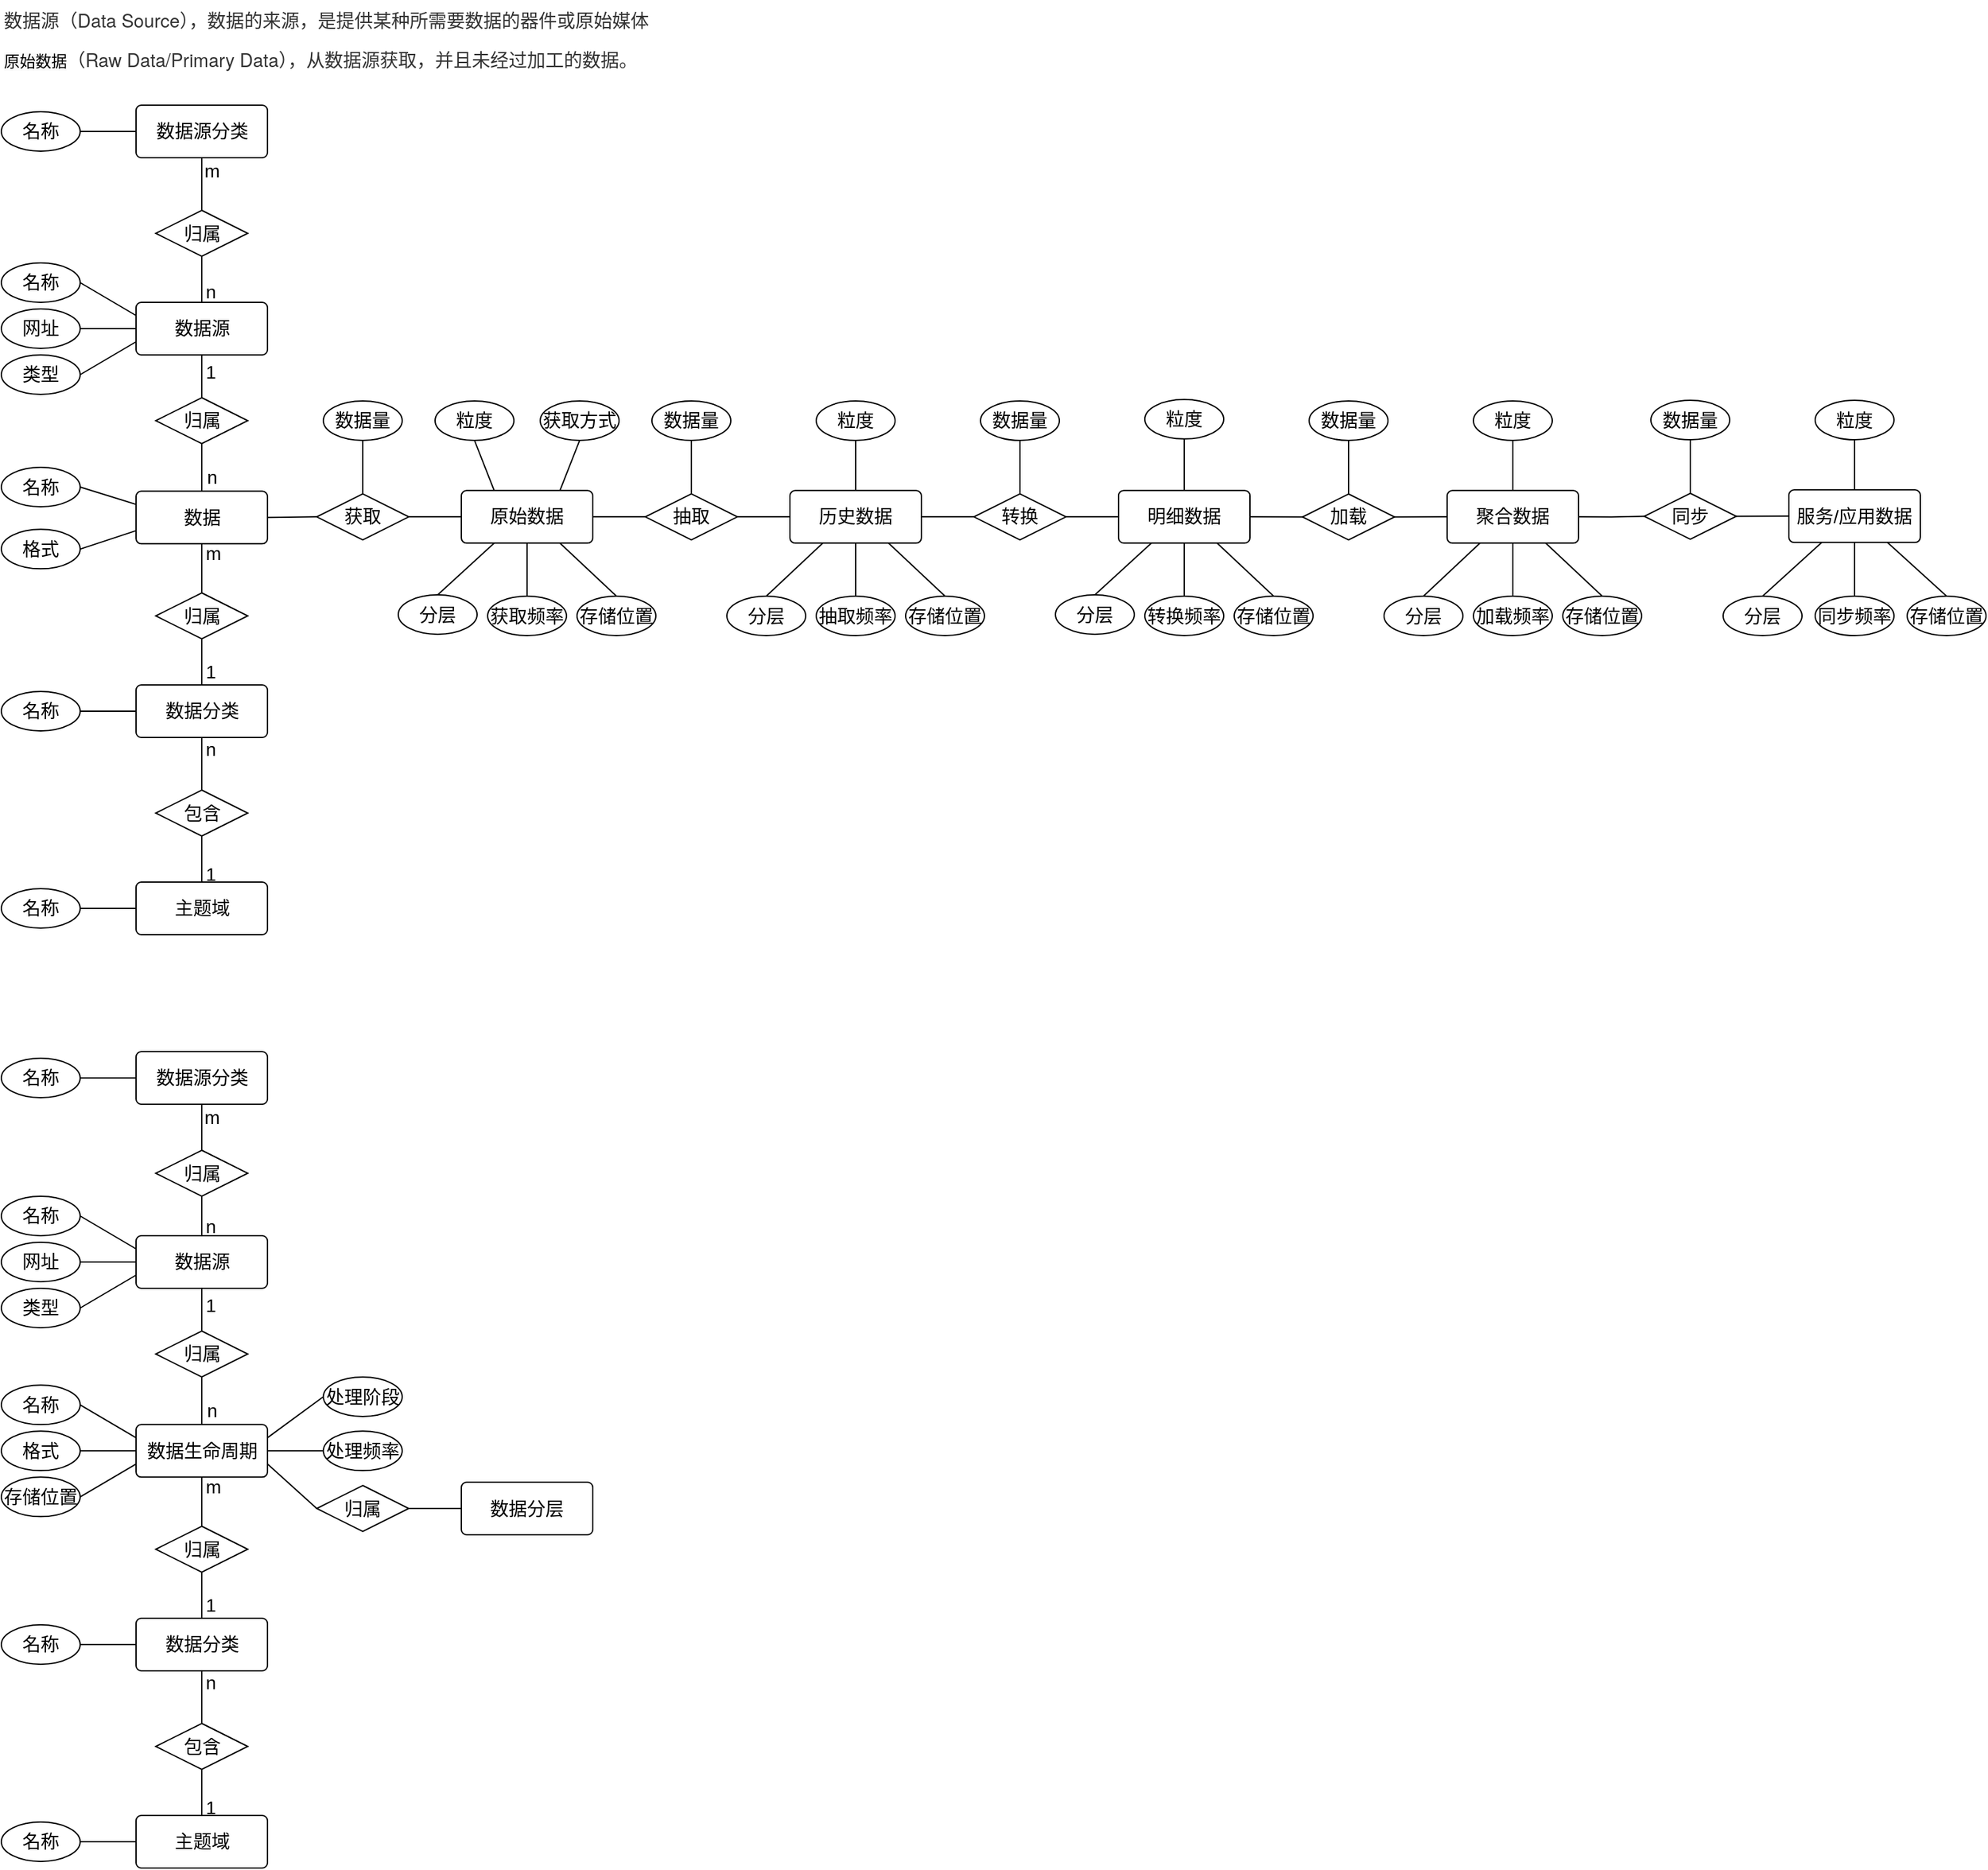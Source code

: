 <mxfile version="21.7.0" type="github">
  <diagram name="第 1 页" id="xS20llQHIGYEkxfeYoXw">
    <mxGraphModel dx="1213" dy="660" grid="1" gridSize="10" guides="1" tooltips="1" connect="1" arrows="1" fold="1" page="1" pageScale="1" pageWidth="827" pageHeight="1169" math="0" shadow="0">
      <root>
        <mxCell id="0" />
        <mxCell id="1" parent="0" />
        <mxCell id="eYtLX1sueXq6XXSOePco-15" value="&lt;div style=&quot;text-indent: 0px;&quot;&gt;&lt;span style=&quot;background-color: rgb(255, 255, 255); color: rgb(51, 51, 51); font-family: &amp;quot;Helvetica Neue&amp;quot;, Helvetica, Arial, &amp;quot;PingFang SC&amp;quot;, &amp;quot;Hiragino Sans GB&amp;quot;, &amp;quot;Microsoft YaHei&amp;quot;, &amp;quot;WenQuanYi Micro Hei&amp;quot;, sans-serif, font-extend; font-size: 14px; text-indent: 28px;&quot;&gt;数据源（Data Source），数据的来源，是提供某种所需要数据的器件或原始媒体&lt;/span&gt;&lt;/div&gt;" style="text;html=1;align=left;verticalAlign=middle;resizable=0;points=[];autosize=1;strokeColor=none;fillColor=none;" parent="1" vertex="1">
          <mxGeometry x="10" y="20" width="520" height="30" as="geometry" />
        </mxCell>
        <mxCell id="eYtLX1sueXq6XXSOePco-158" value="数据源分类" style="rounded=1;arcSize=10;whiteSpace=wrap;html=1;align=center;fontSize=14;" parent="1" vertex="1">
          <mxGeometry x="112.5" y="100" width="100" height="40" as="geometry" />
        </mxCell>
        <mxCell id="eYtLX1sueXq6XXSOePco-214" style="rounded=0;orthogonalLoop=1;jettySize=auto;html=1;exitX=0.5;exitY=1;exitDx=0;exitDy=0;entryX=0.5;entryY=0;entryDx=0;entryDy=0;endArrow=none;endFill=0;fontSize=14;" parent="1" source="eYtLX1sueXq6XXSOePco-168" target="eYtLX1sueXq6XXSOePco-213" edge="1">
          <mxGeometry relative="1" as="geometry" />
        </mxCell>
        <mxCell id="gx6p3o4MY4u04sLQPve0-1" value="m" style="edgeLabel;html=1;align=center;verticalAlign=middle;resizable=0;points=[];fontSize=14;" parent="eYtLX1sueXq6XXSOePco-214" vertex="1" connectable="0">
          <mxGeometry x="-0.563" y="1" relative="1" as="geometry">
            <mxPoint x="7" y="-1" as="offset" />
          </mxGeometry>
        </mxCell>
        <mxCell id="SpvelTxBawjxUC9liyV8-4" style="rounded=0;orthogonalLoop=1;jettySize=auto;html=1;exitX=1;exitY=0.5;exitDx=0;exitDy=0;endArrow=none;endFill=0;entryX=0;entryY=0.5;entryDx=0;entryDy=0;fontSize=14;" edge="1" parent="1" source="eYtLX1sueXq6XXSOePco-168" target="SpvelTxBawjxUC9liyV8-5">
          <mxGeometry relative="1" as="geometry">
            <mxPoint x="262.5" y="376.17" as="targetPoint" />
          </mxGeometry>
        </mxCell>
        <mxCell id="eYtLX1sueXq6XXSOePco-168" value="数据" style="rounded=1;arcSize=10;whiteSpace=wrap;html=1;align=center;fontSize=14;" parent="1" vertex="1">
          <mxGeometry x="112.5" y="393.67" width="100" height="40" as="geometry" />
        </mxCell>
        <mxCell id="SpvelTxBawjxUC9liyV8-2" style="rounded=0;orthogonalLoop=1;jettySize=auto;html=1;exitX=1;exitY=0.5;exitDx=0;exitDy=0;entryX=0;entryY=0.25;entryDx=0;entryDy=0;endArrow=none;endFill=0;fontSize=14;" edge="1" parent="1" source="eYtLX1sueXq6XXSOePco-169" target="eYtLX1sueXq6XXSOePco-168">
          <mxGeometry relative="1" as="geometry" />
        </mxCell>
        <mxCell id="eYtLX1sueXq6XXSOePco-169" value="名称" style="ellipse;whiteSpace=wrap;html=1;align=center;fontSize=14;" parent="1" vertex="1">
          <mxGeometry x="10" y="375.5" width="60" height="30" as="geometry" />
        </mxCell>
        <mxCell id="SpvelTxBawjxUC9liyV8-1" style="rounded=0;orthogonalLoop=1;jettySize=auto;html=1;exitX=1;exitY=0.5;exitDx=0;exitDy=0;entryX=0;entryY=0.75;entryDx=0;entryDy=0;endArrow=none;endFill=0;fontSize=14;" edge="1" parent="1" source="eYtLX1sueXq6XXSOePco-170" target="eYtLX1sueXq6XXSOePco-168">
          <mxGeometry relative="1" as="geometry" />
        </mxCell>
        <mxCell id="eYtLX1sueXq6XXSOePco-170" value="格式" style="ellipse;whiteSpace=wrap;html=1;align=center;fontSize=14;" parent="1" vertex="1">
          <mxGeometry x="10" y="422.67" width="60" height="30" as="geometry" />
        </mxCell>
        <mxCell id="eYtLX1sueXq6XXSOePco-184" value="&lt;div style=&quot;text-indent: 0px;&quot;&gt;&lt;span style=&quot;text-indent: 28px; font-size: 12px; background-color: rgb(251, 251, 251);&quot;&gt;原始数据&lt;/span&gt;&lt;span style=&quot;background-color: rgb(255, 255, 255); color: rgb(51, 51, 51); font-family: &amp;quot;Helvetica Neue&amp;quot;, Helvetica, Arial, &amp;quot;PingFang SC&amp;quot;, &amp;quot;Hiragino Sans GB&amp;quot;, &amp;quot;Microsoft YaHei&amp;quot;, &amp;quot;WenQuanYi Micro Hei&amp;quot;, sans-serif, font-extend; font-size: 14px; text-indent: 28px;&quot;&gt;（Raw Data/Primary Data），从数据源获取，并且未经过加工的数据。&lt;/span&gt;&lt;/div&gt;" style="text;html=1;align=left;verticalAlign=middle;resizable=0;points=[];autosize=1;strokeColor=none;fillColor=none;" parent="1" vertex="1">
          <mxGeometry x="10" y="50" width="510" height="30" as="geometry" />
        </mxCell>
        <mxCell id="eYtLX1sueXq6XXSOePco-212" style="rounded=0;orthogonalLoop=1;jettySize=auto;html=1;exitX=0.5;exitY=1;exitDx=0;exitDy=0;endArrow=none;endFill=0;fontSize=14;" parent="1" source="eYtLX1sueXq6XXSOePco-201" target="eYtLX1sueXq6XXSOePco-168" edge="1">
          <mxGeometry relative="1" as="geometry" />
        </mxCell>
        <mxCell id="eYtLX1sueXq6XXSOePco-229" value="n" style="edgeLabel;html=1;align=center;verticalAlign=middle;resizable=0;points=[];fontSize=14;" parent="eYtLX1sueXq6XXSOePco-212" vertex="1" connectable="0">
          <mxGeometry x="0.512" y="2" relative="1" as="geometry">
            <mxPoint x="5" y="-2" as="offset" />
          </mxGeometry>
        </mxCell>
        <mxCell id="eYtLX1sueXq6XXSOePco-201" value="归属" style="shape=rhombus;perimeter=rhombusPerimeter;whiteSpace=wrap;html=1;align=center;fontSize=14;" parent="1" vertex="1">
          <mxGeometry x="127.5" y="322.5" width="70" height="35" as="geometry" />
        </mxCell>
        <mxCell id="eYtLX1sueXq6XXSOePco-211" style="rounded=0;orthogonalLoop=1;jettySize=auto;html=1;exitX=0.5;exitY=1;exitDx=0;exitDy=0;entryX=0.5;entryY=0;entryDx=0;entryDy=0;endArrow=none;endFill=0;fontSize=14;" parent="1" source="eYtLX1sueXq6XXSOePco-204" target="eYtLX1sueXq6XXSOePco-201" edge="1">
          <mxGeometry relative="1" as="geometry" />
        </mxCell>
        <mxCell id="eYtLX1sueXq6XXSOePco-227" value="1" style="edgeLabel;html=1;align=center;verticalAlign=middle;resizable=0;points=[];fontSize=14;" parent="eYtLX1sueXq6XXSOePco-211" vertex="1" connectable="0">
          <mxGeometry x="-0.706" y="1" relative="1" as="geometry">
            <mxPoint x="5" y="8" as="offset" />
          </mxGeometry>
        </mxCell>
        <mxCell id="SpvelTxBawjxUC9liyV8-14" style="rounded=0;orthogonalLoop=1;jettySize=auto;html=1;exitX=0.5;exitY=0;exitDx=0;exitDy=0;entryX=0.5;entryY=1;entryDx=0;entryDy=0;endArrow=none;endFill=0;fontSize=14;" edge="1" parent="1" source="eYtLX1sueXq6XXSOePco-204" target="gx6p3o4MY4u04sLQPve0-5">
          <mxGeometry relative="1" as="geometry" />
        </mxCell>
        <mxCell id="SpvelTxBawjxUC9liyV8-20" value="n" style="edgeLabel;html=1;align=center;verticalAlign=middle;resizable=0;points=[];fontSize=14;" vertex="1" connectable="0" parent="SpvelTxBawjxUC9liyV8-14">
          <mxGeometry x="-0.465" relative="1" as="geometry">
            <mxPoint x="6" y="1" as="offset" />
          </mxGeometry>
        </mxCell>
        <mxCell id="eYtLX1sueXq6XXSOePco-204" value="数据源" style="rounded=1;arcSize=10;whiteSpace=wrap;html=1;align=center;fontSize=14;" parent="1" vertex="1">
          <mxGeometry x="112.5" y="250.0" width="100" height="40" as="geometry" />
        </mxCell>
        <mxCell id="SpvelTxBawjxUC9liyV8-13" style="rounded=0;orthogonalLoop=1;jettySize=auto;html=1;exitX=1;exitY=0.5;exitDx=0;exitDy=0;entryX=0;entryY=0.75;entryDx=0;entryDy=0;endArrow=none;endFill=0;fontSize=14;" edge="1" parent="1" source="eYtLX1sueXq6XXSOePco-205" target="eYtLX1sueXq6XXSOePco-204">
          <mxGeometry relative="1" as="geometry" />
        </mxCell>
        <mxCell id="eYtLX1sueXq6XXSOePco-205" value="类型" style="ellipse;whiteSpace=wrap;html=1;align=center;fontSize=14;" parent="1" vertex="1">
          <mxGeometry x="10" y="290" width="60" height="30" as="geometry" />
        </mxCell>
        <mxCell id="SpvelTxBawjxUC9liyV8-11" style="rounded=0;orthogonalLoop=1;jettySize=auto;html=1;exitX=1;exitY=0.5;exitDx=0;exitDy=0;entryX=0;entryY=0.5;entryDx=0;entryDy=0;endArrow=none;endFill=0;fontSize=14;" edge="1" parent="1" source="eYtLX1sueXq6XXSOePco-206" target="eYtLX1sueXq6XXSOePco-204">
          <mxGeometry relative="1" as="geometry" />
        </mxCell>
        <mxCell id="eYtLX1sueXq6XXSOePco-206" value="网址" style="ellipse;whiteSpace=wrap;html=1;align=center;fontSize=14;" parent="1" vertex="1">
          <mxGeometry x="10" y="255" width="60" height="30" as="geometry" />
        </mxCell>
        <mxCell id="SpvelTxBawjxUC9liyV8-12" style="rounded=0;orthogonalLoop=1;jettySize=auto;html=1;exitX=1;exitY=0.5;exitDx=0;exitDy=0;entryX=0;entryY=0.25;entryDx=0;entryDy=0;endArrow=none;endFill=0;fontSize=14;" edge="1" parent="1" source="eYtLX1sueXq6XXSOePco-207" target="eYtLX1sueXq6XXSOePco-204">
          <mxGeometry relative="1" as="geometry" />
        </mxCell>
        <mxCell id="eYtLX1sueXq6XXSOePco-207" value="名称" style="ellipse;whiteSpace=wrap;html=1;align=center;fontSize=14;" parent="1" vertex="1">
          <mxGeometry x="10" y="220" width="60" height="30" as="geometry" />
        </mxCell>
        <mxCell id="eYtLX1sueXq6XXSOePco-218" style="rounded=0;orthogonalLoop=1;jettySize=auto;html=1;exitX=0.5;exitY=1;exitDx=0;exitDy=0;entryX=0.5;entryY=0;entryDx=0;entryDy=0;endArrow=none;endFill=0;fontSize=14;" parent="1" source="eYtLX1sueXq6XXSOePco-213" target="eYtLX1sueXq6XXSOePco-216" edge="1">
          <mxGeometry relative="1" as="geometry" />
        </mxCell>
        <mxCell id="gx6p3o4MY4u04sLQPve0-2" value="1" style="edgeLabel;html=1;align=center;verticalAlign=middle;resizable=0;points=[];fontSize=14;" parent="eYtLX1sueXq6XXSOePco-218" vertex="1" connectable="0">
          <mxGeometry x="0.426" y="2" relative="1" as="geometry">
            <mxPoint x="4" as="offset" />
          </mxGeometry>
        </mxCell>
        <mxCell id="eYtLX1sueXq6XXSOePco-213" value="归属" style="shape=rhombus;perimeter=rhombusPerimeter;whiteSpace=wrap;html=1;align=center;fontSize=14;" parent="1" vertex="1">
          <mxGeometry x="127.5" y="471" width="70" height="35" as="geometry" />
        </mxCell>
        <mxCell id="eYtLX1sueXq6XXSOePco-220" style="rounded=0;orthogonalLoop=1;jettySize=auto;html=1;exitX=0.5;exitY=1;exitDx=0;exitDy=0;entryX=0.5;entryY=0;entryDx=0;entryDy=0;endArrow=none;endFill=0;fontSize=14;" parent="1" source="eYtLX1sueXq6XXSOePco-216" target="eYtLX1sueXq6XXSOePco-219" edge="1">
          <mxGeometry relative="1" as="geometry" />
        </mxCell>
        <mxCell id="gx6p3o4MY4u04sLQPve0-3" value="n" style="edgeLabel;html=1;align=center;verticalAlign=middle;resizable=0;points=[];fontSize=14;" parent="eYtLX1sueXq6XXSOePco-220" vertex="1" connectable="0">
          <mxGeometry x="-0.564" y="1" relative="1" as="geometry">
            <mxPoint x="5" as="offset" />
          </mxGeometry>
        </mxCell>
        <mxCell id="SpvelTxBawjxUC9liyV8-9" style="rounded=0;orthogonalLoop=1;jettySize=auto;html=1;exitX=0;exitY=0.5;exitDx=0;exitDy=0;entryX=1;entryY=0.5;entryDx=0;entryDy=0;endArrow=none;endFill=0;fontSize=14;" edge="1" parent="1" source="eYtLX1sueXq6XXSOePco-216" target="eYtLX1sueXq6XXSOePco-217">
          <mxGeometry relative="1" as="geometry" />
        </mxCell>
        <mxCell id="eYtLX1sueXq6XXSOePco-216" value="数据分类" style="rounded=1;arcSize=10;whiteSpace=wrap;html=1;align=center;fontSize=14;" parent="1" vertex="1">
          <mxGeometry x="112.5" y="541" width="100" height="40" as="geometry" />
        </mxCell>
        <mxCell id="eYtLX1sueXq6XXSOePco-217" value="名称" style="ellipse;whiteSpace=wrap;html=1;align=center;fontSize=14;" parent="1" vertex="1">
          <mxGeometry x="10" y="546" width="60" height="30" as="geometry" />
        </mxCell>
        <mxCell id="eYtLX1sueXq6XXSOePco-223" style="rounded=0;orthogonalLoop=1;jettySize=auto;html=1;exitX=0.5;exitY=1;exitDx=0;exitDy=0;entryX=0.5;entryY=0;entryDx=0;entryDy=0;endArrow=none;endFill=0;fontSize=14;" parent="1" source="eYtLX1sueXq6XXSOePco-219" target="eYtLX1sueXq6XXSOePco-222" edge="1">
          <mxGeometry relative="1" as="geometry" />
        </mxCell>
        <mxCell id="gx6p3o4MY4u04sLQPve0-4" value="1" style="edgeLabel;html=1;align=center;verticalAlign=middle;resizable=0;points=[];fontSize=14;" parent="eYtLX1sueXq6XXSOePco-223" vertex="1" connectable="0">
          <mxGeometry x="0.559" y="1" relative="1" as="geometry">
            <mxPoint x="5" y="1" as="offset" />
          </mxGeometry>
        </mxCell>
        <mxCell id="eYtLX1sueXq6XXSOePco-219" value="包含" style="shape=rhombus;perimeter=rhombusPerimeter;whiteSpace=wrap;html=1;align=center;fontSize=14;" parent="1" vertex="1">
          <mxGeometry x="127.5" y="621" width="70" height="35" as="geometry" />
        </mxCell>
        <mxCell id="SpvelTxBawjxUC9liyV8-10" style="rounded=0;orthogonalLoop=1;jettySize=auto;html=1;exitX=0;exitY=0.5;exitDx=0;exitDy=0;entryX=1;entryY=0.5;entryDx=0;entryDy=0;endArrow=none;endFill=0;fontSize=14;" edge="1" parent="1" source="eYtLX1sueXq6XXSOePco-222" target="eYtLX1sueXq6XXSOePco-224">
          <mxGeometry relative="1" as="geometry" />
        </mxCell>
        <mxCell id="eYtLX1sueXq6XXSOePco-222" value="主题域" style="rounded=1;arcSize=10;whiteSpace=wrap;html=1;align=center;fontSize=14;" parent="1" vertex="1">
          <mxGeometry x="112.5" y="691" width="100" height="40" as="geometry" />
        </mxCell>
        <mxCell id="eYtLX1sueXq6XXSOePco-224" value="名称" style="ellipse;whiteSpace=wrap;html=1;align=center;fontSize=14;" parent="1" vertex="1">
          <mxGeometry x="10" y="696" width="60" height="30" as="geometry" />
        </mxCell>
        <mxCell id="SpvelTxBawjxUC9liyV8-15" style="rounded=0;orthogonalLoop=1;jettySize=auto;html=1;exitX=0.5;exitY=0;exitDx=0;exitDy=0;entryX=0.5;entryY=1;entryDx=0;entryDy=0;endArrow=none;endFill=0;fontSize=14;" edge="1" parent="1" source="gx6p3o4MY4u04sLQPve0-5" target="eYtLX1sueXq6XXSOePco-158">
          <mxGeometry relative="1" as="geometry" />
        </mxCell>
        <mxCell id="SpvelTxBawjxUC9liyV8-21" value="m" style="edgeLabel;html=1;align=center;verticalAlign=middle;resizable=0;points=[];fontSize=14;" vertex="1" connectable="0" parent="SpvelTxBawjxUC9liyV8-15">
          <mxGeometry x="0.818" y="-1" relative="1" as="geometry">
            <mxPoint x="6" y="6" as="offset" />
          </mxGeometry>
        </mxCell>
        <mxCell id="gx6p3o4MY4u04sLQPve0-5" value="归属" style="shape=rhombus;perimeter=rhombusPerimeter;whiteSpace=wrap;html=1;align=center;fontSize=14;" parent="1" vertex="1">
          <mxGeometry x="127.5" y="180" width="70" height="35" as="geometry" />
        </mxCell>
        <mxCell id="SpvelTxBawjxUC9liyV8-16" style="rounded=0;orthogonalLoop=1;jettySize=auto;html=1;exitX=1;exitY=0.5;exitDx=0;exitDy=0;entryX=0;entryY=0.5;entryDx=0;entryDy=0;endArrow=none;endFill=0;fontSize=14;" edge="1" parent="1" source="gx6p3o4MY4u04sLQPve0-9" target="eYtLX1sueXq6XXSOePco-158">
          <mxGeometry relative="1" as="geometry" />
        </mxCell>
        <mxCell id="gx6p3o4MY4u04sLQPve0-9" value="名称" style="ellipse;whiteSpace=wrap;html=1;align=center;fontSize=14;" parent="1" vertex="1">
          <mxGeometry x="10" y="105" width="60" height="30" as="geometry" />
        </mxCell>
        <mxCell id="SpvelTxBawjxUC9liyV8-8" style="rounded=0;orthogonalLoop=1;jettySize=auto;html=1;exitX=1;exitY=0.5;exitDx=0;exitDy=0;entryX=0;entryY=0.5;entryDx=0;entryDy=0;endArrow=none;endFill=0;fontSize=14;" edge="1" parent="1" source="SpvelTxBawjxUC9liyV8-5" target="SpvelTxBawjxUC9liyV8-7">
          <mxGeometry relative="1" as="geometry" />
        </mxCell>
        <mxCell id="SpvelTxBawjxUC9liyV8-24" style="rounded=0;orthogonalLoop=1;jettySize=auto;html=1;exitX=0.5;exitY=0;exitDx=0;exitDy=0;entryX=0.5;entryY=1;entryDx=0;entryDy=0;endArrow=none;endFill=0;fontSize=14;" edge="1" parent="1" source="SpvelTxBawjxUC9liyV8-5" target="SpvelTxBawjxUC9liyV8-23">
          <mxGeometry relative="1" as="geometry" />
        </mxCell>
        <mxCell id="SpvelTxBawjxUC9liyV8-5" value="获取" style="shape=rhombus;perimeter=rhombusPerimeter;whiteSpace=wrap;html=1;align=center;fontSize=14;" vertex="1" parent="1">
          <mxGeometry x="250" y="395.67" width="70" height="35" as="geometry" />
        </mxCell>
        <mxCell id="SpvelTxBawjxUC9liyV8-26" style="rounded=0;orthogonalLoop=1;jettySize=auto;html=1;exitX=0.25;exitY=0;exitDx=0;exitDy=0;entryX=0.5;entryY=1;entryDx=0;entryDy=0;endArrow=none;endFill=0;fontSize=14;" edge="1" parent="1" source="SpvelTxBawjxUC9liyV8-7" target="SpvelTxBawjxUC9liyV8-25">
          <mxGeometry relative="1" as="geometry" />
        </mxCell>
        <mxCell id="SpvelTxBawjxUC9liyV8-28" style="rounded=0;orthogonalLoop=1;jettySize=auto;html=1;exitX=0.25;exitY=1;exitDx=0;exitDy=0;entryX=0.5;entryY=0;entryDx=0;entryDy=0;endArrow=none;endFill=0;fontSize=14;" edge="1" parent="1" source="SpvelTxBawjxUC9liyV8-7" target="SpvelTxBawjxUC9liyV8-27">
          <mxGeometry relative="1" as="geometry" />
        </mxCell>
        <mxCell id="SpvelTxBawjxUC9liyV8-30" style="rounded=0;orthogonalLoop=1;jettySize=auto;html=1;exitX=0.75;exitY=1;exitDx=0;exitDy=0;entryX=0.5;entryY=0;entryDx=0;entryDy=0;endArrow=none;endFill=0;fontSize=14;" edge="1" parent="1" source="SpvelTxBawjxUC9liyV8-7" target="SpvelTxBawjxUC9liyV8-29">
          <mxGeometry relative="1" as="geometry" />
        </mxCell>
        <mxCell id="SpvelTxBawjxUC9liyV8-36" style="rounded=0;orthogonalLoop=1;jettySize=auto;html=1;exitX=1;exitY=0.5;exitDx=0;exitDy=0;entryX=0;entryY=0.5;entryDx=0;entryDy=0;endArrow=none;endFill=0;" edge="1" parent="1" source="SpvelTxBawjxUC9liyV8-7" target="SpvelTxBawjxUC9liyV8-35">
          <mxGeometry relative="1" as="geometry" />
        </mxCell>
        <mxCell id="SpvelTxBawjxUC9liyV8-140" style="edgeStyle=orthogonalEdgeStyle;rounded=0;orthogonalLoop=1;jettySize=auto;html=1;exitX=0.5;exitY=1;exitDx=0;exitDy=0;entryX=0.5;entryY=0;entryDx=0;entryDy=0;endArrow=none;endFill=0;" edge="1" parent="1" source="SpvelTxBawjxUC9liyV8-7" target="SpvelTxBawjxUC9liyV8-139">
          <mxGeometry relative="1" as="geometry" />
        </mxCell>
        <mxCell id="SpvelTxBawjxUC9liyV8-7" value="原始数据" style="rounded=1;arcSize=10;whiteSpace=wrap;html=1;align=center;fontSize=14;" vertex="1" parent="1">
          <mxGeometry x="360" y="393.17" width="100" height="40" as="geometry" />
        </mxCell>
        <mxCell id="SpvelTxBawjxUC9liyV8-23" value="数据量" style="ellipse;whiteSpace=wrap;html=1;align=center;fontSize=14;" vertex="1" parent="1">
          <mxGeometry x="255" y="325" width="60" height="30" as="geometry" />
        </mxCell>
        <mxCell id="SpvelTxBawjxUC9liyV8-25" value="粒度" style="ellipse;whiteSpace=wrap;html=1;align=center;fontSize=14;" vertex="1" parent="1">
          <mxGeometry x="340" y="325" width="60" height="30" as="geometry" />
        </mxCell>
        <mxCell id="SpvelTxBawjxUC9liyV8-27" value="分层" style="ellipse;whiteSpace=wrap;html=1;align=center;fontSize=14;" vertex="1" parent="1">
          <mxGeometry x="312" y="472.5" width="60" height="30" as="geometry" />
        </mxCell>
        <mxCell id="SpvelTxBawjxUC9liyV8-29" value="存储位置" style="ellipse;whiteSpace=wrap;html=1;align=center;fontSize=14;" vertex="1" parent="1">
          <mxGeometry x="448" y="473.5" width="60" height="30" as="geometry" />
        </mxCell>
        <mxCell id="SpvelTxBawjxUC9liyV8-34" style="rounded=0;orthogonalLoop=1;jettySize=auto;html=1;exitX=0.5;exitY=1;exitDx=0;exitDy=0;entryX=0.75;entryY=0;entryDx=0;entryDy=0;endArrow=none;endFill=0;fontSize=14;" edge="1" parent="1" source="SpvelTxBawjxUC9liyV8-32" target="SpvelTxBawjxUC9liyV8-7">
          <mxGeometry relative="1" as="geometry" />
        </mxCell>
        <mxCell id="SpvelTxBawjxUC9liyV8-32" value="获取方式" style="ellipse;whiteSpace=wrap;html=1;align=center;fontSize=14;" vertex="1" parent="1">
          <mxGeometry x="420" y="325" width="60" height="30" as="geometry" />
        </mxCell>
        <mxCell id="SpvelTxBawjxUC9liyV8-39" style="rounded=0;orthogonalLoop=1;jettySize=auto;html=1;exitX=1;exitY=0.5;exitDx=0;exitDy=0;entryX=0;entryY=0.5;entryDx=0;entryDy=0;endArrow=none;endFill=0;" edge="1" parent="1" source="SpvelTxBawjxUC9liyV8-35" target="SpvelTxBawjxUC9liyV8-38">
          <mxGeometry relative="1" as="geometry" />
        </mxCell>
        <mxCell id="SpvelTxBawjxUC9liyV8-41" style="rounded=0;orthogonalLoop=1;jettySize=auto;html=1;exitX=0.5;exitY=0;exitDx=0;exitDy=0;entryX=0.5;entryY=1;entryDx=0;entryDy=0;endArrow=none;endFill=0;" edge="1" parent="1" source="SpvelTxBawjxUC9liyV8-35" target="SpvelTxBawjxUC9liyV8-40">
          <mxGeometry relative="1" as="geometry" />
        </mxCell>
        <mxCell id="SpvelTxBawjxUC9liyV8-35" value="抽取" style="shape=rhombus;perimeter=rhombusPerimeter;whiteSpace=wrap;html=1;align=center;fontSize=14;" vertex="1" parent="1">
          <mxGeometry x="500" y="395.67" width="70" height="35" as="geometry" />
        </mxCell>
        <mxCell id="SpvelTxBawjxUC9liyV8-44" style="rounded=0;orthogonalLoop=1;jettySize=auto;html=1;exitX=0.25;exitY=1;exitDx=0;exitDy=0;entryX=0.5;entryY=0;entryDx=0;entryDy=0;endArrow=none;endFill=0;" edge="1" parent="1" source="SpvelTxBawjxUC9liyV8-38" target="SpvelTxBawjxUC9liyV8-42">
          <mxGeometry relative="1" as="geometry" />
        </mxCell>
        <mxCell id="SpvelTxBawjxUC9liyV8-45" style="rounded=0;orthogonalLoop=1;jettySize=auto;html=1;exitX=0.75;exitY=1;exitDx=0;exitDy=0;entryX=0.5;entryY=0;entryDx=0;entryDy=0;endArrow=none;endFill=0;" edge="1" parent="1" source="SpvelTxBawjxUC9liyV8-38" target="SpvelTxBawjxUC9liyV8-43">
          <mxGeometry relative="1" as="geometry" />
        </mxCell>
        <mxCell id="SpvelTxBawjxUC9liyV8-50" style="rounded=0;orthogonalLoop=1;jettySize=auto;html=1;exitX=1;exitY=0.5;exitDx=0;exitDy=0;entryX=0;entryY=0.5;entryDx=0;entryDy=0;endArrow=none;endFill=0;" edge="1" parent="1" source="SpvelTxBawjxUC9liyV8-38" target="SpvelTxBawjxUC9liyV8-49">
          <mxGeometry relative="1" as="geometry" />
        </mxCell>
        <mxCell id="SpvelTxBawjxUC9liyV8-142" style="rounded=0;orthogonalLoop=1;jettySize=auto;html=1;exitX=0.5;exitY=1;exitDx=0;exitDy=0;endArrow=none;endFill=0;" edge="1" parent="1" source="SpvelTxBawjxUC9liyV8-38" target="SpvelTxBawjxUC9liyV8-141">
          <mxGeometry relative="1" as="geometry" />
        </mxCell>
        <mxCell id="SpvelTxBawjxUC9liyV8-38" value="历史数据" style="rounded=1;arcSize=10;whiteSpace=wrap;html=1;align=center;fontSize=14;" vertex="1" parent="1">
          <mxGeometry x="610" y="393.17" width="100" height="40" as="geometry" />
        </mxCell>
        <mxCell id="SpvelTxBawjxUC9liyV8-40" value="数据量" style="ellipse;whiteSpace=wrap;html=1;align=center;fontSize=14;" vertex="1" parent="1">
          <mxGeometry x="505" y="325" width="60" height="30" as="geometry" />
        </mxCell>
        <mxCell id="SpvelTxBawjxUC9liyV8-42" value="分层" style="ellipse;whiteSpace=wrap;html=1;align=center;fontSize=14;" vertex="1" parent="1">
          <mxGeometry x="562" y="473.5" width="60" height="30" as="geometry" />
        </mxCell>
        <mxCell id="SpvelTxBawjxUC9liyV8-43" value="存储位置" style="ellipse;whiteSpace=wrap;html=1;align=center;fontSize=14;" vertex="1" parent="1">
          <mxGeometry x="698" y="473.5" width="60" height="30" as="geometry" />
        </mxCell>
        <mxCell id="SpvelTxBawjxUC9liyV8-48" style="rounded=0;orthogonalLoop=1;jettySize=auto;html=1;exitX=0.5;exitY=1;exitDx=0;exitDy=0;entryX=0.5;entryY=0;entryDx=0;entryDy=0;endArrow=none;endFill=0;" edge="1" parent="1" source="SpvelTxBawjxUC9liyV8-47" target="SpvelTxBawjxUC9liyV8-38">
          <mxGeometry relative="1" as="geometry" />
        </mxCell>
        <mxCell id="SpvelTxBawjxUC9liyV8-47" value="粒度" style="ellipse;whiteSpace=wrap;html=1;align=center;fontSize=14;" vertex="1" parent="1">
          <mxGeometry x="630" y="325" width="60" height="30" as="geometry" />
        </mxCell>
        <mxCell id="SpvelTxBawjxUC9liyV8-61" style="rounded=0;orthogonalLoop=1;jettySize=auto;html=1;exitX=1;exitY=0.5;exitDx=0;exitDy=0;entryX=0;entryY=0.5;entryDx=0;entryDy=0;endArrow=none;endFill=0;" edge="1" parent="1" source="SpvelTxBawjxUC9liyV8-49" target="SpvelTxBawjxUC9liyV8-56">
          <mxGeometry relative="1" as="geometry" />
        </mxCell>
        <mxCell id="SpvelTxBawjxUC9liyV8-63" style="rounded=0;orthogonalLoop=1;jettySize=auto;html=1;exitX=0.5;exitY=0;exitDx=0;exitDy=0;entryX=0.5;entryY=1;entryDx=0;entryDy=0;endArrow=none;endFill=0;" edge="1" parent="1" source="SpvelTxBawjxUC9liyV8-49" target="SpvelTxBawjxUC9liyV8-62">
          <mxGeometry relative="1" as="geometry" />
        </mxCell>
        <mxCell id="SpvelTxBawjxUC9liyV8-49" value="转换" style="shape=rhombus;perimeter=rhombusPerimeter;whiteSpace=wrap;html=1;align=center;fontSize=14;" vertex="1" parent="1">
          <mxGeometry x="750" y="395.67" width="70" height="35" as="geometry" />
        </mxCell>
        <mxCell id="SpvelTxBawjxUC9liyV8-54" style="rounded=0;orthogonalLoop=1;jettySize=auto;html=1;exitX=0.25;exitY=1;exitDx=0;exitDy=0;entryX=0.5;entryY=0;entryDx=0;entryDy=0;endArrow=none;endFill=0;" edge="1" parent="1" source="SpvelTxBawjxUC9liyV8-56" target="SpvelTxBawjxUC9liyV8-57">
          <mxGeometry relative="1" as="geometry" />
        </mxCell>
        <mxCell id="SpvelTxBawjxUC9liyV8-55" style="rounded=0;orthogonalLoop=1;jettySize=auto;html=1;exitX=0.75;exitY=1;exitDx=0;exitDy=0;entryX=0.5;entryY=0;entryDx=0;entryDy=0;endArrow=none;endFill=0;" edge="1" parent="1" source="SpvelTxBawjxUC9liyV8-56" target="SpvelTxBawjxUC9liyV8-58">
          <mxGeometry relative="1" as="geometry" />
        </mxCell>
        <mxCell id="SpvelTxBawjxUC9liyV8-75" style="rounded=0;orthogonalLoop=1;jettySize=auto;html=1;exitX=1;exitY=0.5;exitDx=0;exitDy=0;entryX=0;entryY=0.5;entryDx=0;entryDy=0;endArrow=none;endFill=0;" edge="1" parent="1" source="SpvelTxBawjxUC9liyV8-56" target="SpvelTxBawjxUC9liyV8-66">
          <mxGeometry relative="1" as="geometry" />
        </mxCell>
        <mxCell id="SpvelTxBawjxUC9liyV8-144" style="rounded=0;orthogonalLoop=1;jettySize=auto;html=1;exitX=0.5;exitY=1;exitDx=0;exitDy=0;entryX=0.5;entryY=0;entryDx=0;entryDy=0;endArrow=none;endFill=0;" edge="1" parent="1" source="SpvelTxBawjxUC9liyV8-56" target="SpvelTxBawjxUC9liyV8-143">
          <mxGeometry relative="1" as="geometry" />
        </mxCell>
        <mxCell id="SpvelTxBawjxUC9liyV8-56" value="明细数据" style="rounded=1;arcSize=10;whiteSpace=wrap;html=1;align=center;fontSize=14;" vertex="1" parent="1">
          <mxGeometry x="860" y="393.09" width="100" height="40" as="geometry" />
        </mxCell>
        <mxCell id="SpvelTxBawjxUC9liyV8-57" value="分层" style="ellipse;whiteSpace=wrap;html=1;align=center;fontSize=14;" vertex="1" parent="1">
          <mxGeometry x="812" y="472.5" width="60" height="30" as="geometry" />
        </mxCell>
        <mxCell id="SpvelTxBawjxUC9liyV8-58" value="存储位置" style="ellipse;whiteSpace=wrap;html=1;align=center;fontSize=14;" vertex="1" parent="1">
          <mxGeometry x="948" y="473.5" width="60" height="30" as="geometry" />
        </mxCell>
        <mxCell id="SpvelTxBawjxUC9liyV8-59" style="rounded=0;orthogonalLoop=1;jettySize=auto;html=1;exitX=0.5;exitY=1;exitDx=0;exitDy=0;entryX=0.5;entryY=0;entryDx=0;entryDy=0;endArrow=none;endFill=0;" edge="1" parent="1" source="SpvelTxBawjxUC9liyV8-60" target="SpvelTxBawjxUC9liyV8-56">
          <mxGeometry relative="1" as="geometry" />
        </mxCell>
        <mxCell id="SpvelTxBawjxUC9liyV8-60" value="粒度" style="ellipse;whiteSpace=wrap;html=1;align=center;fontSize=14;" vertex="1" parent="1">
          <mxGeometry x="880" y="323.92" width="60" height="30" as="geometry" />
        </mxCell>
        <mxCell id="SpvelTxBawjxUC9liyV8-62" value="数据量" style="ellipse;whiteSpace=wrap;html=1;align=center;fontSize=14;" vertex="1" parent="1">
          <mxGeometry x="755" y="325" width="60" height="30" as="geometry" />
        </mxCell>
        <mxCell id="SpvelTxBawjxUC9liyV8-64" style="rounded=0;orthogonalLoop=1;jettySize=auto;html=1;exitX=1;exitY=0.5;exitDx=0;exitDy=0;entryX=0;entryY=0.5;entryDx=0;entryDy=0;endArrow=none;endFill=0;" edge="1" parent="1" source="SpvelTxBawjxUC9liyV8-66" target="SpvelTxBawjxUC9liyV8-69">
          <mxGeometry relative="1" as="geometry" />
        </mxCell>
        <mxCell id="SpvelTxBawjxUC9liyV8-65" style="rounded=0;orthogonalLoop=1;jettySize=auto;html=1;exitX=0.5;exitY=0;exitDx=0;exitDy=0;entryX=0.5;entryY=1;entryDx=0;entryDy=0;endArrow=none;endFill=0;" edge="1" parent="1" source="SpvelTxBawjxUC9liyV8-66" target="SpvelTxBawjxUC9liyV8-74">
          <mxGeometry relative="1" as="geometry" />
        </mxCell>
        <mxCell id="SpvelTxBawjxUC9liyV8-66" value="加载" style="shape=rhombus;perimeter=rhombusPerimeter;whiteSpace=wrap;html=1;align=center;fontSize=14;" vertex="1" parent="1">
          <mxGeometry x="1000" y="395.75" width="70" height="35" as="geometry" />
        </mxCell>
        <mxCell id="SpvelTxBawjxUC9liyV8-67" style="rounded=0;orthogonalLoop=1;jettySize=auto;html=1;exitX=0.25;exitY=1;exitDx=0;exitDy=0;entryX=0.5;entryY=0;entryDx=0;entryDy=0;endArrow=none;endFill=0;" edge="1" parent="1" source="SpvelTxBawjxUC9liyV8-69" target="SpvelTxBawjxUC9liyV8-70">
          <mxGeometry relative="1" as="geometry" />
        </mxCell>
        <mxCell id="SpvelTxBawjxUC9liyV8-68" style="rounded=0;orthogonalLoop=1;jettySize=auto;html=1;exitX=0.75;exitY=1;exitDx=0;exitDy=0;entryX=0.5;entryY=0;entryDx=0;entryDy=0;endArrow=none;endFill=0;" edge="1" parent="1" source="SpvelTxBawjxUC9liyV8-69" target="SpvelTxBawjxUC9liyV8-71">
          <mxGeometry relative="1" as="geometry" />
        </mxCell>
        <mxCell id="SpvelTxBawjxUC9liyV8-88" style="edgeStyle=orthogonalEdgeStyle;rounded=0;orthogonalLoop=1;jettySize=auto;html=1;exitX=1;exitY=0.5;exitDx=0;exitDy=0;entryX=0;entryY=0.5;entryDx=0;entryDy=0;endArrow=none;endFill=0;" edge="1" parent="1" source="SpvelTxBawjxUC9liyV8-69" target="SpvelTxBawjxUC9liyV8-78">
          <mxGeometry relative="1" as="geometry" />
        </mxCell>
        <mxCell id="SpvelTxBawjxUC9liyV8-146" style="rounded=0;orthogonalLoop=1;jettySize=auto;html=1;exitX=0.5;exitY=1;exitDx=0;exitDy=0;endArrow=none;endFill=0;" edge="1" parent="1" source="SpvelTxBawjxUC9liyV8-69" target="SpvelTxBawjxUC9liyV8-145">
          <mxGeometry relative="1" as="geometry" />
        </mxCell>
        <mxCell id="SpvelTxBawjxUC9liyV8-69" value="聚合数据" style="rounded=1;arcSize=10;whiteSpace=wrap;html=1;align=center;fontSize=14;" vertex="1" parent="1">
          <mxGeometry x="1110" y="393.17" width="100" height="40" as="geometry" />
        </mxCell>
        <mxCell id="SpvelTxBawjxUC9liyV8-70" value="分层" style="ellipse;whiteSpace=wrap;html=1;align=center;fontSize=14;" vertex="1" parent="1">
          <mxGeometry x="1062" y="473.5" width="60" height="30" as="geometry" />
        </mxCell>
        <mxCell id="SpvelTxBawjxUC9liyV8-71" value="存储位置" style="ellipse;whiteSpace=wrap;html=1;align=center;fontSize=14;" vertex="1" parent="1">
          <mxGeometry x="1198" y="473.5" width="60" height="30" as="geometry" />
        </mxCell>
        <mxCell id="SpvelTxBawjxUC9liyV8-72" style="rounded=0;orthogonalLoop=1;jettySize=auto;html=1;exitX=0.5;exitY=1;exitDx=0;exitDy=0;entryX=0.5;entryY=0;entryDx=0;entryDy=0;endArrow=none;endFill=0;" edge="1" parent="1" source="SpvelTxBawjxUC9liyV8-73" target="SpvelTxBawjxUC9liyV8-69">
          <mxGeometry relative="1" as="geometry" />
        </mxCell>
        <mxCell id="SpvelTxBawjxUC9liyV8-73" value="粒度" style="ellipse;whiteSpace=wrap;html=1;align=center;fontSize=14;" vertex="1" parent="1">
          <mxGeometry x="1130" y="325" width="60" height="30" as="geometry" />
        </mxCell>
        <mxCell id="SpvelTxBawjxUC9liyV8-74" value="数据量" style="ellipse;whiteSpace=wrap;html=1;align=center;fontSize=14;" vertex="1" parent="1">
          <mxGeometry x="1005" y="325" width="60" height="30" as="geometry" />
        </mxCell>
        <mxCell id="SpvelTxBawjxUC9liyV8-76" style="rounded=0;orthogonalLoop=1;jettySize=auto;html=1;exitX=1;exitY=0.5;exitDx=0;exitDy=0;entryX=0;entryY=0.5;entryDx=0;entryDy=0;endArrow=none;endFill=0;" edge="1" parent="1" source="SpvelTxBawjxUC9liyV8-78" target="SpvelTxBawjxUC9liyV8-81">
          <mxGeometry relative="1" as="geometry" />
        </mxCell>
        <mxCell id="SpvelTxBawjxUC9liyV8-77" style="rounded=0;orthogonalLoop=1;jettySize=auto;html=1;exitX=0.5;exitY=0;exitDx=0;exitDy=0;entryX=0.5;entryY=1;entryDx=0;entryDy=0;endArrow=none;endFill=0;" edge="1" parent="1" source="SpvelTxBawjxUC9liyV8-78" target="SpvelTxBawjxUC9liyV8-86">
          <mxGeometry relative="1" as="geometry" />
        </mxCell>
        <mxCell id="SpvelTxBawjxUC9liyV8-78" value="同步" style="shape=rhombus;perimeter=rhombusPerimeter;whiteSpace=wrap;html=1;align=center;fontSize=14;" vertex="1" parent="1">
          <mxGeometry x="1260" y="395.25" width="70" height="35" as="geometry" />
        </mxCell>
        <mxCell id="SpvelTxBawjxUC9liyV8-79" style="rounded=0;orthogonalLoop=1;jettySize=auto;html=1;exitX=0.25;exitY=1;exitDx=0;exitDy=0;entryX=0.5;entryY=0;entryDx=0;entryDy=0;endArrow=none;endFill=0;" edge="1" parent="1" source="SpvelTxBawjxUC9liyV8-81" target="SpvelTxBawjxUC9liyV8-82">
          <mxGeometry relative="1" as="geometry" />
        </mxCell>
        <mxCell id="SpvelTxBawjxUC9liyV8-80" style="rounded=0;orthogonalLoop=1;jettySize=auto;html=1;exitX=0.75;exitY=1;exitDx=0;exitDy=0;entryX=0.5;entryY=0;entryDx=0;entryDy=0;endArrow=none;endFill=0;" edge="1" parent="1" source="SpvelTxBawjxUC9liyV8-81" target="SpvelTxBawjxUC9liyV8-83">
          <mxGeometry relative="1" as="geometry" />
        </mxCell>
        <mxCell id="SpvelTxBawjxUC9liyV8-148" style="rounded=0;orthogonalLoop=1;jettySize=auto;html=1;exitX=0.5;exitY=1;exitDx=0;exitDy=0;entryX=0.5;entryY=0;entryDx=0;entryDy=0;endArrow=none;endFill=0;" edge="1" parent="1" source="SpvelTxBawjxUC9liyV8-81" target="SpvelTxBawjxUC9liyV8-147">
          <mxGeometry relative="1" as="geometry" />
        </mxCell>
        <mxCell id="SpvelTxBawjxUC9liyV8-81" value="服务/应用数据" style="rounded=1;arcSize=10;whiteSpace=wrap;html=1;align=center;fontSize=14;" vertex="1" parent="1">
          <mxGeometry x="1370" y="392.67" width="100" height="40" as="geometry" />
        </mxCell>
        <mxCell id="SpvelTxBawjxUC9liyV8-82" value="分层" style="ellipse;whiteSpace=wrap;html=1;align=center;fontSize=14;" vertex="1" parent="1">
          <mxGeometry x="1320" y="473.5" width="60" height="30" as="geometry" />
        </mxCell>
        <mxCell id="SpvelTxBawjxUC9liyV8-83" value="存储位置" style="ellipse;whiteSpace=wrap;html=1;align=center;fontSize=14;" vertex="1" parent="1">
          <mxGeometry x="1460" y="473.5" width="60" height="30" as="geometry" />
        </mxCell>
        <mxCell id="SpvelTxBawjxUC9liyV8-84" style="rounded=0;orthogonalLoop=1;jettySize=auto;html=1;exitX=0.5;exitY=1;exitDx=0;exitDy=0;entryX=0.5;entryY=0;entryDx=0;entryDy=0;endArrow=none;endFill=0;" edge="1" parent="1" source="SpvelTxBawjxUC9liyV8-85" target="SpvelTxBawjxUC9liyV8-81">
          <mxGeometry relative="1" as="geometry" />
        </mxCell>
        <mxCell id="SpvelTxBawjxUC9liyV8-85" value="粒度" style="ellipse;whiteSpace=wrap;html=1;align=center;fontSize=14;" vertex="1" parent="1">
          <mxGeometry x="1390" y="324.5" width="60" height="30" as="geometry" />
        </mxCell>
        <mxCell id="SpvelTxBawjxUC9liyV8-86" value="数据量" style="ellipse;whiteSpace=wrap;html=1;align=center;fontSize=14;" vertex="1" parent="1">
          <mxGeometry x="1265" y="324.5" width="60" height="30" as="geometry" />
        </mxCell>
        <mxCell id="SpvelTxBawjxUC9liyV8-89" value="数据源分类" style="rounded=1;arcSize=10;whiteSpace=wrap;html=1;align=center;fontSize=14;" vertex="1" parent="1">
          <mxGeometry x="112.5" y="820" width="100" height="40" as="geometry" />
        </mxCell>
        <mxCell id="SpvelTxBawjxUC9liyV8-90" style="rounded=0;orthogonalLoop=1;jettySize=auto;html=1;exitX=0.5;exitY=1;exitDx=0;exitDy=0;entryX=0.5;entryY=0;entryDx=0;entryDy=0;endArrow=none;endFill=0;fontSize=14;" edge="1" parent="1" source="SpvelTxBawjxUC9liyV8-93" target="SpvelTxBawjxUC9liyV8-114">
          <mxGeometry relative="1" as="geometry" />
        </mxCell>
        <mxCell id="SpvelTxBawjxUC9liyV8-91" value="m" style="edgeLabel;html=1;align=center;verticalAlign=middle;resizable=0;points=[];fontSize=14;" vertex="1" connectable="0" parent="SpvelTxBawjxUC9liyV8-90">
          <mxGeometry x="-0.563" y="1" relative="1" as="geometry">
            <mxPoint x="7" y="-1" as="offset" />
          </mxGeometry>
        </mxCell>
        <mxCell id="SpvelTxBawjxUC9liyV8-132" style="rounded=0;orthogonalLoop=1;jettySize=auto;html=1;entryX=0;entryY=0.5;entryDx=0;entryDy=0;endArrow=none;endFill=0;exitX=1;exitY=0.25;exitDx=0;exitDy=0;" edge="1" parent="1" source="SpvelTxBawjxUC9liyV8-93" target="SpvelTxBawjxUC9liyV8-131">
          <mxGeometry relative="1" as="geometry">
            <mxPoint x="250" y="1130" as="sourcePoint" />
          </mxGeometry>
        </mxCell>
        <mxCell id="SpvelTxBawjxUC9liyV8-150" style="rounded=0;orthogonalLoop=1;jettySize=auto;html=1;exitX=1;exitY=0.5;exitDx=0;exitDy=0;entryX=0;entryY=0.5;entryDx=0;entryDy=0;endArrow=none;endFill=0;" edge="1" parent="1" source="SpvelTxBawjxUC9liyV8-93" target="SpvelTxBawjxUC9liyV8-137">
          <mxGeometry relative="1" as="geometry" />
        </mxCell>
        <mxCell id="SpvelTxBawjxUC9liyV8-156" style="rounded=0;orthogonalLoop=1;jettySize=auto;html=1;exitX=1;exitY=0.75;exitDx=0;exitDy=0;entryX=0;entryY=0.5;entryDx=0;entryDy=0;endArrow=none;endFill=0;" edge="1" parent="1" source="SpvelTxBawjxUC9liyV8-93" target="SpvelTxBawjxUC9liyV8-155">
          <mxGeometry relative="1" as="geometry" />
        </mxCell>
        <mxCell id="SpvelTxBawjxUC9liyV8-93" value="数据生命周期" style="rounded=1;arcSize=10;whiteSpace=wrap;html=1;align=center;fontSize=14;" vertex="1" parent="1">
          <mxGeometry x="112.5" y="1103.67" width="100" height="40" as="geometry" />
        </mxCell>
        <mxCell id="SpvelTxBawjxUC9liyV8-94" style="rounded=0;orthogonalLoop=1;jettySize=auto;html=1;exitX=1;exitY=0.5;exitDx=0;exitDy=0;entryX=0;entryY=0.25;entryDx=0;entryDy=0;endArrow=none;endFill=0;fontSize=14;" edge="1" parent="1" source="SpvelTxBawjxUC9liyV8-95" target="SpvelTxBawjxUC9liyV8-93">
          <mxGeometry relative="1" as="geometry" />
        </mxCell>
        <mxCell id="SpvelTxBawjxUC9liyV8-95" value="名称" style="ellipse;whiteSpace=wrap;html=1;align=center;fontSize=14;" vertex="1" parent="1">
          <mxGeometry x="10" y="1073.67" width="60" height="30" as="geometry" />
        </mxCell>
        <mxCell id="SpvelTxBawjxUC9liyV8-96" style="rounded=0;orthogonalLoop=1;jettySize=auto;html=1;exitX=1;exitY=0.5;exitDx=0;exitDy=0;entryX=0;entryY=0.5;entryDx=0;entryDy=0;endArrow=none;endFill=0;fontSize=14;" edge="1" parent="1" source="SpvelTxBawjxUC9liyV8-97" target="SpvelTxBawjxUC9liyV8-93">
          <mxGeometry relative="1" as="geometry" />
        </mxCell>
        <mxCell id="SpvelTxBawjxUC9liyV8-97" value="格式" style="ellipse;whiteSpace=wrap;html=1;align=center;fontSize=14;" vertex="1" parent="1">
          <mxGeometry x="10" y="1108.67" width="60" height="30" as="geometry" />
        </mxCell>
        <mxCell id="SpvelTxBawjxUC9liyV8-98" style="rounded=0;orthogonalLoop=1;jettySize=auto;html=1;exitX=0.5;exitY=1;exitDx=0;exitDy=0;endArrow=none;endFill=0;fontSize=14;" edge="1" parent="1" source="SpvelTxBawjxUC9liyV8-100" target="SpvelTxBawjxUC9liyV8-93">
          <mxGeometry relative="1" as="geometry" />
        </mxCell>
        <mxCell id="SpvelTxBawjxUC9liyV8-99" value="n" style="edgeLabel;html=1;align=center;verticalAlign=middle;resizable=0;points=[];fontSize=14;" vertex="1" connectable="0" parent="SpvelTxBawjxUC9liyV8-98">
          <mxGeometry x="0.512" y="2" relative="1" as="geometry">
            <mxPoint x="5" y="-2" as="offset" />
          </mxGeometry>
        </mxCell>
        <mxCell id="SpvelTxBawjxUC9liyV8-100" value="归属" style="shape=rhombus;perimeter=rhombusPerimeter;whiteSpace=wrap;html=1;align=center;fontSize=14;" vertex="1" parent="1">
          <mxGeometry x="127.5" y="1032.5" width="70" height="35" as="geometry" />
        </mxCell>
        <mxCell id="SpvelTxBawjxUC9liyV8-101" style="rounded=0;orthogonalLoop=1;jettySize=auto;html=1;exitX=0.5;exitY=1;exitDx=0;exitDy=0;entryX=0.5;entryY=0;entryDx=0;entryDy=0;endArrow=none;endFill=0;fontSize=14;" edge="1" parent="1" source="SpvelTxBawjxUC9liyV8-105" target="SpvelTxBawjxUC9liyV8-100">
          <mxGeometry relative="1" as="geometry" />
        </mxCell>
        <mxCell id="SpvelTxBawjxUC9liyV8-102" value="1" style="edgeLabel;html=1;align=center;verticalAlign=middle;resizable=0;points=[];fontSize=14;" vertex="1" connectable="0" parent="SpvelTxBawjxUC9liyV8-101">
          <mxGeometry x="-0.706" y="1" relative="1" as="geometry">
            <mxPoint x="5" y="8" as="offset" />
          </mxGeometry>
        </mxCell>
        <mxCell id="SpvelTxBawjxUC9liyV8-103" style="rounded=0;orthogonalLoop=1;jettySize=auto;html=1;exitX=0.5;exitY=0;exitDx=0;exitDy=0;entryX=0.5;entryY=1;entryDx=0;entryDy=0;endArrow=none;endFill=0;fontSize=14;" edge="1" parent="1" source="SpvelTxBawjxUC9liyV8-105" target="SpvelTxBawjxUC9liyV8-128">
          <mxGeometry relative="1" as="geometry" />
        </mxCell>
        <mxCell id="SpvelTxBawjxUC9liyV8-104" value="n" style="edgeLabel;html=1;align=center;verticalAlign=middle;resizable=0;points=[];fontSize=14;" vertex="1" connectable="0" parent="SpvelTxBawjxUC9liyV8-103">
          <mxGeometry x="-0.465" relative="1" as="geometry">
            <mxPoint x="6" y="1" as="offset" />
          </mxGeometry>
        </mxCell>
        <mxCell id="SpvelTxBawjxUC9liyV8-105" value="数据源" style="rounded=1;arcSize=10;whiteSpace=wrap;html=1;align=center;fontSize=14;" vertex="1" parent="1">
          <mxGeometry x="112.5" y="960.0" width="100" height="40" as="geometry" />
        </mxCell>
        <mxCell id="SpvelTxBawjxUC9liyV8-106" style="rounded=0;orthogonalLoop=1;jettySize=auto;html=1;exitX=1;exitY=0.5;exitDx=0;exitDy=0;entryX=0;entryY=0.75;entryDx=0;entryDy=0;endArrow=none;endFill=0;fontSize=14;" edge="1" parent="1" source="SpvelTxBawjxUC9liyV8-107" target="SpvelTxBawjxUC9liyV8-105">
          <mxGeometry relative="1" as="geometry" />
        </mxCell>
        <mxCell id="SpvelTxBawjxUC9liyV8-107" value="类型" style="ellipse;whiteSpace=wrap;html=1;align=center;fontSize=14;" vertex="1" parent="1">
          <mxGeometry x="10" y="1000" width="60" height="30" as="geometry" />
        </mxCell>
        <mxCell id="SpvelTxBawjxUC9liyV8-108" style="rounded=0;orthogonalLoop=1;jettySize=auto;html=1;exitX=1;exitY=0.5;exitDx=0;exitDy=0;entryX=0;entryY=0.5;entryDx=0;entryDy=0;endArrow=none;endFill=0;fontSize=14;" edge="1" parent="1" source="SpvelTxBawjxUC9liyV8-109" target="SpvelTxBawjxUC9liyV8-105">
          <mxGeometry relative="1" as="geometry" />
        </mxCell>
        <mxCell id="SpvelTxBawjxUC9liyV8-109" value="网址" style="ellipse;whiteSpace=wrap;html=1;align=center;fontSize=14;" vertex="1" parent="1">
          <mxGeometry x="10" y="965" width="60" height="30" as="geometry" />
        </mxCell>
        <mxCell id="SpvelTxBawjxUC9liyV8-110" style="rounded=0;orthogonalLoop=1;jettySize=auto;html=1;exitX=1;exitY=0.5;exitDx=0;exitDy=0;entryX=0;entryY=0.25;entryDx=0;entryDy=0;endArrow=none;endFill=0;fontSize=14;" edge="1" parent="1" source="SpvelTxBawjxUC9liyV8-111" target="SpvelTxBawjxUC9liyV8-105">
          <mxGeometry relative="1" as="geometry" />
        </mxCell>
        <mxCell id="SpvelTxBawjxUC9liyV8-111" value="名称" style="ellipse;whiteSpace=wrap;html=1;align=center;fontSize=14;" vertex="1" parent="1">
          <mxGeometry x="10" y="930" width="60" height="30" as="geometry" />
        </mxCell>
        <mxCell id="SpvelTxBawjxUC9liyV8-112" style="rounded=0;orthogonalLoop=1;jettySize=auto;html=1;exitX=0.5;exitY=1;exitDx=0;exitDy=0;entryX=0.5;entryY=0;entryDx=0;entryDy=0;endArrow=none;endFill=0;fontSize=14;" edge="1" parent="1" source="SpvelTxBawjxUC9liyV8-114" target="SpvelTxBawjxUC9liyV8-118">
          <mxGeometry relative="1" as="geometry" />
        </mxCell>
        <mxCell id="SpvelTxBawjxUC9liyV8-113" value="1" style="edgeLabel;html=1;align=center;verticalAlign=middle;resizable=0;points=[];fontSize=14;" vertex="1" connectable="0" parent="SpvelTxBawjxUC9liyV8-112">
          <mxGeometry x="0.426" y="2" relative="1" as="geometry">
            <mxPoint x="4" as="offset" />
          </mxGeometry>
        </mxCell>
        <mxCell id="SpvelTxBawjxUC9liyV8-114" value="归属" style="shape=rhombus;perimeter=rhombusPerimeter;whiteSpace=wrap;html=1;align=center;fontSize=14;" vertex="1" parent="1">
          <mxGeometry x="127.5" y="1181" width="70" height="35" as="geometry" />
        </mxCell>
        <mxCell id="SpvelTxBawjxUC9liyV8-115" style="rounded=0;orthogonalLoop=1;jettySize=auto;html=1;exitX=0.5;exitY=1;exitDx=0;exitDy=0;entryX=0.5;entryY=0;entryDx=0;entryDy=0;endArrow=none;endFill=0;fontSize=14;" edge="1" parent="1" source="SpvelTxBawjxUC9liyV8-118" target="SpvelTxBawjxUC9liyV8-122">
          <mxGeometry relative="1" as="geometry" />
        </mxCell>
        <mxCell id="SpvelTxBawjxUC9liyV8-116" value="n" style="edgeLabel;html=1;align=center;verticalAlign=middle;resizable=0;points=[];fontSize=14;" vertex="1" connectable="0" parent="SpvelTxBawjxUC9liyV8-115">
          <mxGeometry x="-0.564" y="1" relative="1" as="geometry">
            <mxPoint x="5" as="offset" />
          </mxGeometry>
        </mxCell>
        <mxCell id="SpvelTxBawjxUC9liyV8-117" style="rounded=0;orthogonalLoop=1;jettySize=auto;html=1;exitX=0;exitY=0.5;exitDx=0;exitDy=0;entryX=1;entryY=0.5;entryDx=0;entryDy=0;endArrow=none;endFill=0;fontSize=14;" edge="1" parent="1" source="SpvelTxBawjxUC9liyV8-118" target="SpvelTxBawjxUC9liyV8-119">
          <mxGeometry relative="1" as="geometry" />
        </mxCell>
        <mxCell id="SpvelTxBawjxUC9liyV8-118" value="数据分类" style="rounded=1;arcSize=10;whiteSpace=wrap;html=1;align=center;fontSize=14;" vertex="1" parent="1">
          <mxGeometry x="112.5" y="1251" width="100" height="40" as="geometry" />
        </mxCell>
        <mxCell id="SpvelTxBawjxUC9liyV8-119" value="名称" style="ellipse;whiteSpace=wrap;html=1;align=center;fontSize=14;" vertex="1" parent="1">
          <mxGeometry x="10" y="1256" width="60" height="30" as="geometry" />
        </mxCell>
        <mxCell id="SpvelTxBawjxUC9liyV8-120" style="rounded=0;orthogonalLoop=1;jettySize=auto;html=1;exitX=0.5;exitY=1;exitDx=0;exitDy=0;entryX=0.5;entryY=0;entryDx=0;entryDy=0;endArrow=none;endFill=0;fontSize=14;" edge="1" parent="1" source="SpvelTxBawjxUC9liyV8-122" target="SpvelTxBawjxUC9liyV8-124">
          <mxGeometry relative="1" as="geometry" />
        </mxCell>
        <mxCell id="SpvelTxBawjxUC9liyV8-121" value="1" style="edgeLabel;html=1;align=center;verticalAlign=middle;resizable=0;points=[];fontSize=14;" vertex="1" connectable="0" parent="SpvelTxBawjxUC9liyV8-120">
          <mxGeometry x="0.559" y="1" relative="1" as="geometry">
            <mxPoint x="5" y="1" as="offset" />
          </mxGeometry>
        </mxCell>
        <mxCell id="SpvelTxBawjxUC9liyV8-122" value="包含" style="shape=rhombus;perimeter=rhombusPerimeter;whiteSpace=wrap;html=1;align=center;fontSize=14;" vertex="1" parent="1">
          <mxGeometry x="127.5" y="1331" width="70" height="35" as="geometry" />
        </mxCell>
        <mxCell id="SpvelTxBawjxUC9liyV8-123" style="rounded=0;orthogonalLoop=1;jettySize=auto;html=1;exitX=0;exitY=0.5;exitDx=0;exitDy=0;entryX=1;entryY=0.5;entryDx=0;entryDy=0;endArrow=none;endFill=0;fontSize=14;" edge="1" parent="1" source="SpvelTxBawjxUC9liyV8-124" target="SpvelTxBawjxUC9liyV8-125">
          <mxGeometry relative="1" as="geometry" />
        </mxCell>
        <mxCell id="SpvelTxBawjxUC9liyV8-124" value="主题域" style="rounded=1;arcSize=10;whiteSpace=wrap;html=1;align=center;fontSize=14;" vertex="1" parent="1">
          <mxGeometry x="112.5" y="1401" width="100" height="40" as="geometry" />
        </mxCell>
        <mxCell id="SpvelTxBawjxUC9liyV8-125" value="名称" style="ellipse;whiteSpace=wrap;html=1;align=center;fontSize=14;" vertex="1" parent="1">
          <mxGeometry x="10" y="1406" width="60" height="30" as="geometry" />
        </mxCell>
        <mxCell id="SpvelTxBawjxUC9liyV8-126" style="rounded=0;orthogonalLoop=1;jettySize=auto;html=1;exitX=0.5;exitY=0;exitDx=0;exitDy=0;entryX=0.5;entryY=1;entryDx=0;entryDy=0;endArrow=none;endFill=0;fontSize=14;" edge="1" parent="1" source="SpvelTxBawjxUC9liyV8-128" target="SpvelTxBawjxUC9liyV8-89">
          <mxGeometry relative="1" as="geometry" />
        </mxCell>
        <mxCell id="SpvelTxBawjxUC9liyV8-127" value="m" style="edgeLabel;html=1;align=center;verticalAlign=middle;resizable=0;points=[];fontSize=14;" vertex="1" connectable="0" parent="SpvelTxBawjxUC9liyV8-126">
          <mxGeometry x="0.818" y="-1" relative="1" as="geometry">
            <mxPoint x="6" y="7" as="offset" />
          </mxGeometry>
        </mxCell>
        <mxCell id="SpvelTxBawjxUC9liyV8-128" value="归属" style="shape=rhombus;perimeter=rhombusPerimeter;whiteSpace=wrap;html=1;align=center;fontSize=14;" vertex="1" parent="1">
          <mxGeometry x="127.5" y="895" width="70" height="35" as="geometry" />
        </mxCell>
        <mxCell id="SpvelTxBawjxUC9liyV8-129" style="rounded=0;orthogonalLoop=1;jettySize=auto;html=1;exitX=1;exitY=0.5;exitDx=0;exitDy=0;entryX=0;entryY=0.5;entryDx=0;entryDy=0;endArrow=none;endFill=0;fontSize=14;" edge="1" parent="1" source="SpvelTxBawjxUC9liyV8-130" target="SpvelTxBawjxUC9liyV8-89">
          <mxGeometry relative="1" as="geometry" />
        </mxCell>
        <mxCell id="SpvelTxBawjxUC9liyV8-130" value="名称" style="ellipse;whiteSpace=wrap;html=1;align=center;fontSize=14;" vertex="1" parent="1">
          <mxGeometry x="10" y="825" width="60" height="30" as="geometry" />
        </mxCell>
        <mxCell id="SpvelTxBawjxUC9liyV8-131" value="处理阶段" style="ellipse;whiteSpace=wrap;html=1;align=center;fontSize=14;" vertex="1" parent="1">
          <mxGeometry x="255" y="1067.5" width="60" height="30" as="geometry" />
        </mxCell>
        <mxCell id="SpvelTxBawjxUC9liyV8-152" style="rounded=0;orthogonalLoop=1;jettySize=auto;html=1;exitX=1;exitY=0.5;exitDx=0;exitDy=0;entryX=0;entryY=0.75;entryDx=0;entryDy=0;endArrow=none;endFill=0;" edge="1" parent="1" source="SpvelTxBawjxUC9liyV8-135" target="SpvelTxBawjxUC9liyV8-93">
          <mxGeometry relative="1" as="geometry" />
        </mxCell>
        <mxCell id="SpvelTxBawjxUC9liyV8-135" value="存储位置" style="ellipse;whiteSpace=wrap;html=1;align=center;fontSize=14;" vertex="1" parent="1">
          <mxGeometry x="10" y="1143.67" width="60" height="30" as="geometry" />
        </mxCell>
        <mxCell id="SpvelTxBawjxUC9liyV8-137" value="处理频率" style="ellipse;whiteSpace=wrap;html=1;align=center;fontSize=14;" vertex="1" parent="1">
          <mxGeometry x="255" y="1108.67" width="60" height="30" as="geometry" />
        </mxCell>
        <mxCell id="SpvelTxBawjxUC9liyV8-139" value="获取频率" style="ellipse;whiteSpace=wrap;html=1;align=center;fontSize=14;" vertex="1" parent="1">
          <mxGeometry x="380" y="473.5" width="60" height="30" as="geometry" />
        </mxCell>
        <mxCell id="SpvelTxBawjxUC9liyV8-141" value="抽取频率" style="ellipse;whiteSpace=wrap;html=1;align=center;fontSize=14;" vertex="1" parent="1">
          <mxGeometry x="630" y="473.5" width="60" height="30" as="geometry" />
        </mxCell>
        <mxCell id="SpvelTxBawjxUC9liyV8-143" value="转换频率" style="ellipse;whiteSpace=wrap;html=1;align=center;fontSize=14;" vertex="1" parent="1">
          <mxGeometry x="880" y="473.5" width="60" height="30" as="geometry" />
        </mxCell>
        <mxCell id="SpvelTxBawjxUC9liyV8-145" value="加载频率" style="ellipse;whiteSpace=wrap;html=1;align=center;fontSize=14;" vertex="1" parent="1">
          <mxGeometry x="1130" y="473.5" width="60" height="30" as="geometry" />
        </mxCell>
        <mxCell id="SpvelTxBawjxUC9liyV8-147" value="同步频率" style="ellipse;whiteSpace=wrap;html=1;align=center;fontSize=14;" vertex="1" parent="1">
          <mxGeometry x="1390" y="473.5" width="60" height="30" as="geometry" />
        </mxCell>
        <mxCell id="SpvelTxBawjxUC9liyV8-153" value="数据分层" style="rounded=1;arcSize=10;whiteSpace=wrap;html=1;align=center;fontSize=14;" vertex="1" parent="1">
          <mxGeometry x="360" y="1147.5" width="100" height="40" as="geometry" />
        </mxCell>
        <mxCell id="SpvelTxBawjxUC9liyV8-157" style="edgeStyle=orthogonalEdgeStyle;rounded=0;orthogonalLoop=1;jettySize=auto;html=1;exitX=1;exitY=0.5;exitDx=0;exitDy=0;entryX=0;entryY=0.5;entryDx=0;entryDy=0;endArrow=none;endFill=0;" edge="1" parent="1" source="SpvelTxBawjxUC9liyV8-155" target="SpvelTxBawjxUC9liyV8-153">
          <mxGeometry relative="1" as="geometry" />
        </mxCell>
        <mxCell id="SpvelTxBawjxUC9liyV8-155" value="归属" style="shape=rhombus;perimeter=rhombusPerimeter;whiteSpace=wrap;html=1;align=center;fontSize=14;" vertex="1" parent="1">
          <mxGeometry x="250" y="1150" width="70" height="35" as="geometry" />
        </mxCell>
      </root>
    </mxGraphModel>
  </diagram>
</mxfile>
